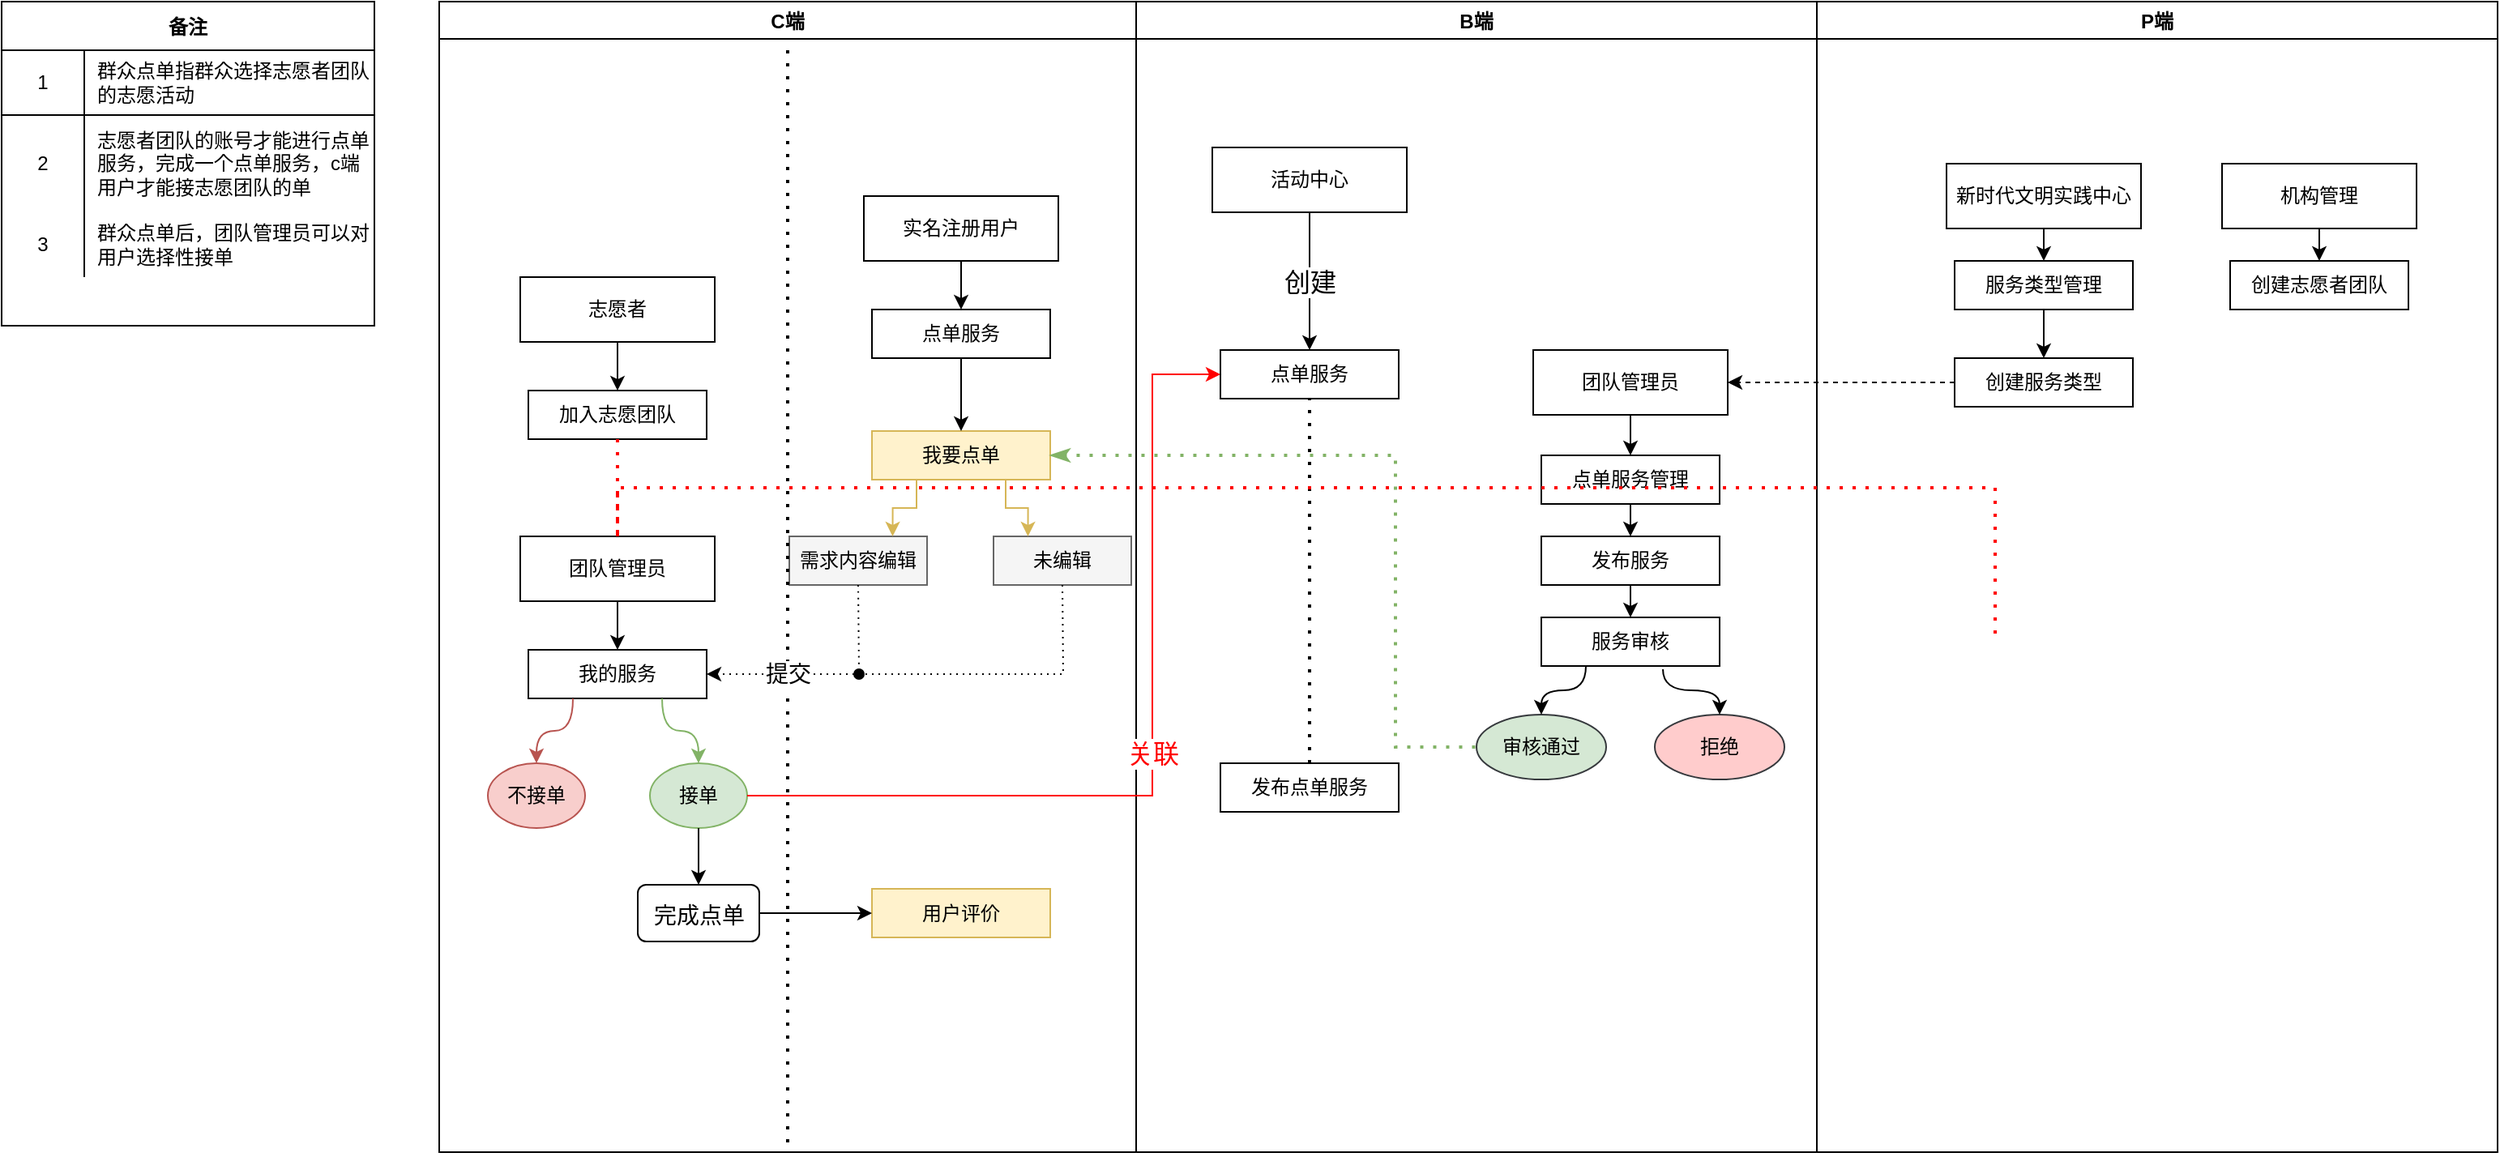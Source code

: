 <mxfile version="15.6.6" type="github">
  <diagram id="AXBYRpy8WyjKm1C0F52a" name="第 1 页">
    <mxGraphModel dx="1422" dy="761" grid="1" gridSize="10" guides="1" tooltips="1" connect="1" arrows="1" fold="1" page="1" pageScale="1" pageWidth="827" pageHeight="1169" math="0" shadow="0">
      <root>
        <mxCell id="0" />
        <mxCell id="1" parent="0" />
        <mxCell id="PWN6N76G5UAPGbaR_pDu-1" value="备注" style="shape=table;startSize=30;container=1;collapsible=0;childLayout=tableLayout;fixedRows=1;rowLines=0;fontStyle=1;align=center;pointerEvents=1;fillColor=default;strokeColor=default;fontColor=default;" parent="1" vertex="1">
          <mxGeometry x="20" y="40" width="230" height="200" as="geometry" />
        </mxCell>
        <mxCell id="PWN6N76G5UAPGbaR_pDu-2" value="" style="shape=partialRectangle;html=1;whiteSpace=wrap;collapsible=0;dropTarget=0;pointerEvents=1;fillColor=none;top=0;left=0;bottom=1;right=0;points=[[0,0.5],[1,0.5]];portConstraint=eastwest;" parent="PWN6N76G5UAPGbaR_pDu-1" vertex="1">
          <mxGeometry y="30" width="230" height="40" as="geometry" />
        </mxCell>
        <mxCell id="PWN6N76G5UAPGbaR_pDu-3" value="1" style="shape=partialRectangle;html=1;whiteSpace=wrap;connectable=0;fillColor=none;top=0;left=0;bottom=0;right=0;overflow=hidden;pointerEvents=1;" parent="PWN6N76G5UAPGbaR_pDu-2" vertex="1">
          <mxGeometry width="51" height="40" as="geometry">
            <mxRectangle width="51" height="40" as="alternateBounds" />
          </mxGeometry>
        </mxCell>
        <mxCell id="PWN6N76G5UAPGbaR_pDu-4" value="&lt;span&gt;群众点单指群众选择志愿者团队的志愿活动&lt;/span&gt;" style="shape=partialRectangle;html=1;whiteSpace=wrap;connectable=0;fillColor=none;top=0;left=0;bottom=0;right=0;align=left;spacingLeft=6;overflow=hidden;pointerEvents=1;strokeColor=default;fontColor=default;" parent="PWN6N76G5UAPGbaR_pDu-2" vertex="1">
          <mxGeometry x="51" width="179" height="40" as="geometry">
            <mxRectangle width="179" height="40" as="alternateBounds" />
          </mxGeometry>
        </mxCell>
        <mxCell id="PWN6N76G5UAPGbaR_pDu-5" value="" style="shape=partialRectangle;html=1;whiteSpace=wrap;collapsible=0;dropTarget=0;pointerEvents=1;fillColor=none;top=0;left=0;bottom=0;right=0;points=[[0,0.5],[1,0.5]];portConstraint=eastwest;" parent="PWN6N76G5UAPGbaR_pDu-1" vertex="1">
          <mxGeometry y="70" width="230" height="60" as="geometry" />
        </mxCell>
        <mxCell id="PWN6N76G5UAPGbaR_pDu-6" value="2" style="shape=partialRectangle;html=1;whiteSpace=wrap;connectable=0;fillColor=none;top=0;left=0;bottom=0;right=0;overflow=hidden;pointerEvents=1;" parent="PWN6N76G5UAPGbaR_pDu-5" vertex="1">
          <mxGeometry width="51" height="60" as="geometry">
            <mxRectangle width="51" height="60" as="alternateBounds" />
          </mxGeometry>
        </mxCell>
        <mxCell id="PWN6N76G5UAPGbaR_pDu-7" value="&lt;span&gt;志愿者团队的账号才能进行点单服务，完成一个点单服务，c端用户才能接志愿团队的单&lt;/span&gt;" style="shape=partialRectangle;html=1;whiteSpace=wrap;connectable=0;fillColor=none;top=0;left=0;bottom=0;right=0;align=left;spacingLeft=6;overflow=hidden;pointerEvents=1;strokeColor=default;fontColor=default;" parent="PWN6N76G5UAPGbaR_pDu-5" vertex="1">
          <mxGeometry x="51" width="179" height="60" as="geometry">
            <mxRectangle width="179" height="60" as="alternateBounds" />
          </mxGeometry>
        </mxCell>
        <mxCell id="PWN6N76G5UAPGbaR_pDu-8" value="" style="shape=partialRectangle;html=1;whiteSpace=wrap;collapsible=0;dropTarget=0;pointerEvents=1;fillColor=none;top=0;left=0;bottom=0;right=0;points=[[0,0.5],[1,0.5]];portConstraint=eastwest;" parent="PWN6N76G5UAPGbaR_pDu-1" vertex="1">
          <mxGeometry y="130" width="230" height="40" as="geometry" />
        </mxCell>
        <mxCell id="PWN6N76G5UAPGbaR_pDu-9" value="3" style="shape=partialRectangle;html=1;whiteSpace=wrap;connectable=0;fillColor=none;top=0;left=0;bottom=0;right=0;overflow=hidden;pointerEvents=1;" parent="PWN6N76G5UAPGbaR_pDu-8" vertex="1">
          <mxGeometry width="51" height="40" as="geometry">
            <mxRectangle width="51" height="40" as="alternateBounds" />
          </mxGeometry>
        </mxCell>
        <mxCell id="PWN6N76G5UAPGbaR_pDu-10" value="群众点单后，团队管理员可以对用户选择性接单" style="shape=partialRectangle;html=1;whiteSpace=wrap;connectable=0;fillColor=none;top=0;left=0;bottom=0;right=0;align=left;spacingLeft=6;overflow=hidden;pointerEvents=1;strokeColor=default;fontColor=default;" parent="PWN6N76G5UAPGbaR_pDu-8" vertex="1">
          <mxGeometry x="51" width="179" height="40" as="geometry">
            <mxRectangle width="179" height="40" as="alternateBounds" />
          </mxGeometry>
        </mxCell>
        <mxCell id="PWN6N76G5UAPGbaR_pDu-15" value="C端" style="swimlane;fontColor=default;strokeColor=default;fillColor=default;" parent="1" vertex="1">
          <mxGeometry x="290" y="40" width="430" height="710" as="geometry" />
        </mxCell>
        <mxCell id="PWN6N76G5UAPGbaR_pDu-30" value="我要点单" style="rounded=0;whiteSpace=wrap;html=1;strokeColor=#d6b656;fillColor=#fff2cc;fontColor=default;" parent="PWN6N76G5UAPGbaR_pDu-15" vertex="1">
          <mxGeometry x="267" y="265" width="110" height="30" as="geometry" />
        </mxCell>
        <mxCell id="PWN6N76G5UAPGbaR_pDu-31" value="实名注册用户" style="rounded=0;whiteSpace=wrap;html=1;fontColor=default;strokeColor=default;fillColor=default;" parent="PWN6N76G5UAPGbaR_pDu-15" vertex="1">
          <mxGeometry x="262" y="120" width="120" height="40" as="geometry" />
        </mxCell>
        <mxCell id="PWN6N76G5UAPGbaR_pDu-47" value="点单服务" style="rounded=0;whiteSpace=wrap;html=1;fontColor=default;strokeColor=default;fillColor=default;" parent="PWN6N76G5UAPGbaR_pDu-15" vertex="1">
          <mxGeometry x="267" y="190" width="110" height="30" as="geometry" />
        </mxCell>
        <mxCell id="PWN6N76G5UAPGbaR_pDu-48" value="" style="endArrow=classic;html=1;rounded=0;labelBackgroundColor=default;fontColor=default;strokeColor=default;fillColor=default;curved=1;exitX=0.5;exitY=1;exitDx=0;exitDy=0;entryX=0.5;entryY=0;entryDx=0;entryDy=0;" parent="PWN6N76G5UAPGbaR_pDu-15" source="PWN6N76G5UAPGbaR_pDu-31" target="PWN6N76G5UAPGbaR_pDu-47" edge="1">
          <mxGeometry width="50" height="50" relative="1" as="geometry">
            <mxPoint x="552" y="340" as="sourcePoint" />
            <mxPoint x="602" y="290" as="targetPoint" />
          </mxGeometry>
        </mxCell>
        <mxCell id="PWN6N76G5UAPGbaR_pDu-50" value="需求内容编辑" style="rounded=0;whiteSpace=wrap;html=1;fontColor=default;strokeColor=#666666;fillColor=#f5f5f5;" parent="PWN6N76G5UAPGbaR_pDu-15" vertex="1">
          <mxGeometry x="216" y="330" width="85" height="30" as="geometry" />
        </mxCell>
        <mxCell id="PWN6N76G5UAPGbaR_pDu-51" value="" style="endArrow=classic;html=1;rounded=0;labelBackgroundColor=default;fontColor=default;strokeColor=default;fillColor=default;curved=1;exitX=0.5;exitY=1;exitDx=0;exitDy=0;entryX=0.5;entryY=0;entryDx=0;entryDy=0;" parent="PWN6N76G5UAPGbaR_pDu-15" source="PWN6N76G5UAPGbaR_pDu-47" target="PWN6N76G5UAPGbaR_pDu-30" edge="1">
          <mxGeometry width="50" height="50" relative="1" as="geometry">
            <mxPoint x="552" y="340" as="sourcePoint" />
            <mxPoint x="602" y="290" as="targetPoint" />
          </mxGeometry>
        </mxCell>
        <mxCell id="PWN6N76G5UAPGbaR_pDu-52" value="未编辑" style="rounded=0;whiteSpace=wrap;html=1;fontColor=default;strokeColor=#666666;fillColor=#f5f5f5;" parent="PWN6N76G5UAPGbaR_pDu-15" vertex="1">
          <mxGeometry x="342" y="330" width="85" height="30" as="geometry" />
        </mxCell>
        <mxCell id="PWN6N76G5UAPGbaR_pDu-53" value="" style="endArrow=classic;html=1;rounded=0;labelBackgroundColor=default;fontColor=default;strokeColor=#d6b656;fillColor=#fff2cc;exitX=0.25;exitY=1;exitDx=0;exitDy=0;entryX=0.75;entryY=0;entryDx=0;entryDy=0;edgeStyle=orthogonalEdgeStyle;" parent="PWN6N76G5UAPGbaR_pDu-15" source="PWN6N76G5UAPGbaR_pDu-30" target="PWN6N76G5UAPGbaR_pDu-50" edge="1">
          <mxGeometry width="50" height="50" relative="1" as="geometry">
            <mxPoint x="552" y="340" as="sourcePoint" />
            <mxPoint x="602" y="290" as="targetPoint" />
          </mxGeometry>
        </mxCell>
        <mxCell id="PWN6N76G5UAPGbaR_pDu-54" value="" style="endArrow=classic;html=1;rounded=0;labelBackgroundColor=default;fontColor=default;strokeColor=#d6b656;fillColor=#fff2cc;exitX=0.75;exitY=1;exitDx=0;exitDy=0;entryX=0.25;entryY=0;entryDx=0;entryDy=0;edgeStyle=orthogonalEdgeStyle;" parent="PWN6N76G5UAPGbaR_pDu-15" source="PWN6N76G5UAPGbaR_pDu-30" target="PWN6N76G5UAPGbaR_pDu-52" edge="1">
          <mxGeometry width="50" height="50" relative="1" as="geometry">
            <mxPoint x="552" y="340" as="sourcePoint" />
            <mxPoint x="602" y="290" as="targetPoint" />
          </mxGeometry>
        </mxCell>
        <mxCell id="PWN6N76G5UAPGbaR_pDu-69" value="团队管理员" style="rounded=0;whiteSpace=wrap;html=1;fillColor=default;strokeColor=default;fontColor=default;" parent="PWN6N76G5UAPGbaR_pDu-15" vertex="1">
          <mxGeometry x="50" y="330" width="120" height="40" as="geometry" />
        </mxCell>
        <mxCell id="PWN6N76G5UAPGbaR_pDu-70" value="我的服务" style="rounded=0;whiteSpace=wrap;html=1;fontColor=default;strokeColor=default;fillColor=default;" parent="PWN6N76G5UAPGbaR_pDu-15" vertex="1">
          <mxGeometry x="55" y="400" width="110" height="30" as="geometry" />
        </mxCell>
        <mxCell id="PWN6N76G5UAPGbaR_pDu-75" value="" style="endArrow=classic;dashed=1;html=1;dashPattern=1 3;strokeWidth=1;rounded=0;labelBackgroundColor=default;fontSize=14;fontColor=default;fillColor=default;elbow=vertical;exitX=0.5;exitY=1;exitDx=0;exitDy=0;strokeColor=default;startArrow=none;startFill=0;endFill=1;entryX=1;entryY=0.5;entryDx=0;entryDy=0;" parent="PWN6N76G5UAPGbaR_pDu-15" source="PWN6N76G5UAPGbaR_pDu-52" target="PWN6N76G5UAPGbaR_pDu-70" edge="1">
          <mxGeometry width="50" height="50" relative="1" as="geometry">
            <mxPoint x="540" y="340" as="sourcePoint" />
            <mxPoint x="110" y="430" as="targetPoint" />
            <Array as="points">
              <mxPoint x="385" y="415" />
              <mxPoint x="250" y="415" />
            </Array>
          </mxGeometry>
        </mxCell>
        <mxCell id="PWN6N76G5UAPGbaR_pDu-78" value="接单" style="ellipse;whiteSpace=wrap;html=1;strokeColor=#82b366;fillColor=#d5e8d4;fontColor=default;" parent="PWN6N76G5UAPGbaR_pDu-15" vertex="1">
          <mxGeometry x="130" y="470" width="60" height="40" as="geometry" />
        </mxCell>
        <mxCell id="PWN6N76G5UAPGbaR_pDu-79" value="不接单" style="ellipse;whiteSpace=wrap;html=1;strokeColor=#b85450;fillColor=#f8cecc;fontColor=default;" parent="PWN6N76G5UAPGbaR_pDu-15" vertex="1">
          <mxGeometry x="30" y="470" width="60" height="40" as="geometry" />
        </mxCell>
        <mxCell id="PWN6N76G5UAPGbaR_pDu-83" value="" style="endArrow=classic;html=1;rounded=0;labelBackgroundColor=default;fontSize=16;fontColor=default;strokeColor=default;strokeWidth=1;fillColor=default;elbow=vertical;exitX=0.5;exitY=1;exitDx=0;exitDy=0;entryX=0.5;entryY=0;entryDx=0;entryDy=0;" parent="PWN6N76G5UAPGbaR_pDu-15" source="PWN6N76G5UAPGbaR_pDu-69" target="PWN6N76G5UAPGbaR_pDu-70" edge="1">
          <mxGeometry width="50" height="50" relative="1" as="geometry">
            <mxPoint x="540" y="410" as="sourcePoint" />
            <mxPoint x="590" y="360" as="targetPoint" />
          </mxGeometry>
        </mxCell>
        <mxCell id="PWN6N76G5UAPGbaR_pDu-84" value="" style="endArrow=classic;html=1;rounded=0;labelBackgroundColor=default;fontSize=16;fontColor=default;strokeColor=#82b366;strokeWidth=1;fillColor=#d5e8d4;elbow=vertical;entryX=0.5;entryY=0;entryDx=0;entryDy=0;edgeStyle=orthogonalEdgeStyle;curved=1;exitX=0.75;exitY=1;exitDx=0;exitDy=0;" parent="PWN6N76G5UAPGbaR_pDu-15" source="PWN6N76G5UAPGbaR_pDu-70" target="PWN6N76G5UAPGbaR_pDu-78" edge="1">
          <mxGeometry width="50" height="50" relative="1" as="geometry">
            <mxPoint x="100" y="455" as="sourcePoint" />
            <mxPoint x="590" y="360" as="targetPoint" />
          </mxGeometry>
        </mxCell>
        <mxCell id="PWN6N76G5UAPGbaR_pDu-85" value="" style="endArrow=classic;html=1;rounded=0;labelBackgroundColor=default;fontSize=16;fontColor=default;strokeColor=#b85450;strokeWidth=1;fillColor=#f8cecc;elbow=vertical;exitX=0.25;exitY=1;exitDx=0;exitDy=0;edgeStyle=orthogonalEdgeStyle;curved=1;" parent="PWN6N76G5UAPGbaR_pDu-15" source="PWN6N76G5UAPGbaR_pDu-70" target="PWN6N76G5UAPGbaR_pDu-79" edge="1">
          <mxGeometry width="50" height="50" relative="1" as="geometry">
            <mxPoint x="540" y="410" as="sourcePoint" />
            <mxPoint x="590" y="360" as="targetPoint" />
          </mxGeometry>
        </mxCell>
        <mxCell id="PWN6N76G5UAPGbaR_pDu-102" value="&lt;font style=&quot;font-size: 14px&quot; color=&quot;#000000&quot;&gt;完成点单&lt;/font&gt;" style="rounded=1;whiteSpace=wrap;html=1;labelBackgroundColor=default;fontSize=16;fontColor=#FF0000;strokeColor=default;fillColor=default;" parent="PWN6N76G5UAPGbaR_pDu-15" vertex="1">
          <mxGeometry x="122.5" y="545" width="75" height="35" as="geometry" />
        </mxCell>
        <mxCell id="PWN6N76G5UAPGbaR_pDu-103" value="" style="endArrow=classic;html=1;rounded=0;labelBackgroundColor=default;fontSize=14;fontColor=#000000;strokeColor=#000000;strokeWidth=1;fillColor=default;elbow=vertical;exitX=0.5;exitY=1;exitDx=0;exitDy=0;entryX=0.5;entryY=0;entryDx=0;entryDy=0;" parent="PWN6N76G5UAPGbaR_pDu-15" source="PWN6N76G5UAPGbaR_pDu-78" target="PWN6N76G5UAPGbaR_pDu-102" edge="1">
          <mxGeometry width="50" height="50" relative="1" as="geometry">
            <mxPoint x="330" y="540" as="sourcePoint" />
            <mxPoint x="380" y="490" as="targetPoint" />
          </mxGeometry>
        </mxCell>
        <mxCell id="PWN6N76G5UAPGbaR_pDu-108" value="用户评价" style="rounded=0;whiteSpace=wrap;html=1;strokeColor=#d6b656;fillColor=#fff2cc;fontColor=default;" parent="PWN6N76G5UAPGbaR_pDu-15" vertex="1">
          <mxGeometry x="267" y="547.5" width="110" height="30" as="geometry" />
        </mxCell>
        <mxCell id="PWN6N76G5UAPGbaR_pDu-109" value="" style="endArrow=classic;html=1;rounded=0;labelBackgroundColor=default;fontSize=14;fontColor=default;strokeColor=default;strokeWidth=1;fillColor=default;elbow=vertical;exitX=1;exitY=0.5;exitDx=0;exitDy=0;entryX=0;entryY=0.5;entryDx=0;entryDy=0;" parent="PWN6N76G5UAPGbaR_pDu-15" source="PWN6N76G5UAPGbaR_pDu-102" target="PWN6N76G5UAPGbaR_pDu-108" edge="1">
          <mxGeometry width="50" height="50" relative="1" as="geometry">
            <mxPoint x="440" y="440" as="sourcePoint" />
            <mxPoint x="490" y="390" as="targetPoint" />
          </mxGeometry>
        </mxCell>
        <mxCell id="PWN6N76G5UAPGbaR_pDu-111" value="志愿者" style="rounded=0;whiteSpace=wrap;html=1;fontColor=default;strokeColor=default;fillColor=default;" parent="PWN6N76G5UAPGbaR_pDu-15" vertex="1">
          <mxGeometry x="50" y="170" width="120" height="40" as="geometry" />
        </mxCell>
        <mxCell id="PWN6N76G5UAPGbaR_pDu-112" value="加入志愿团队" style="rounded=0;whiteSpace=wrap;html=1;fontColor=default;strokeColor=default;fillColor=default;" parent="PWN6N76G5UAPGbaR_pDu-15" vertex="1">
          <mxGeometry x="55" y="240" width="110" height="30" as="geometry" />
        </mxCell>
        <mxCell id="PWN6N76G5UAPGbaR_pDu-116" value="" style="endArrow=classic;html=1;rounded=0;labelBackgroundColor=default;fontSize=14;fontColor=default;strokeColor=default;strokeWidth=1;fillColor=default;elbow=vertical;exitX=0.5;exitY=1;exitDx=0;exitDy=0;entryX=0.5;entryY=0;entryDx=0;entryDy=0;" parent="PWN6N76G5UAPGbaR_pDu-15" source="PWN6N76G5UAPGbaR_pDu-111" target="PWN6N76G5UAPGbaR_pDu-112" edge="1">
          <mxGeometry width="50" height="50" relative="1" as="geometry">
            <mxPoint x="-65" y="480" as="sourcePoint" />
            <mxPoint x="-15" y="430" as="targetPoint" />
          </mxGeometry>
        </mxCell>
        <mxCell id="PWN6N76G5UAPGbaR_pDu-117" value="" style="endArrow=none;dashed=1;html=1;dashPattern=1 3;strokeWidth=2;rounded=0;labelBackgroundColor=default;fontSize=14;fontColor=default;fillColor=default;elbow=vertical;strokeColor=#FF0000;exitX=0.5;exitY=1;exitDx=0;exitDy=0;" parent="PWN6N76G5UAPGbaR_pDu-15" source="PWN6N76G5UAPGbaR_pDu-112" target="PWN6N76G5UAPGbaR_pDu-69" edge="1">
          <mxGeometry width="50" height="50" relative="1" as="geometry">
            <mxPoint x="110" y="300" as="sourcePoint" />
            <mxPoint x="180" y="290" as="targetPoint" />
          </mxGeometry>
        </mxCell>
        <mxCell id="PWN6N76G5UAPGbaR_pDu-16" value="B端" style="swimlane;fontColor=default;strokeColor=default;fillColor=default;" parent="1" vertex="1">
          <mxGeometry x="720" y="40" width="420" height="710" as="geometry" />
        </mxCell>
        <mxCell id="PWN6N76G5UAPGbaR_pDu-26" value="点单服务管理" style="rounded=0;whiteSpace=wrap;html=1;fontColor=default;strokeColor=default;fillColor=default;" parent="PWN6N76G5UAPGbaR_pDu-16" vertex="1">
          <mxGeometry x="250" y="280" width="110" height="30" as="geometry" />
        </mxCell>
        <mxCell id="PWN6N76G5UAPGbaR_pDu-28" value="" style="endArrow=classic;html=1;rounded=0;labelBackgroundColor=default;fontColor=default;strokeColor=default;exitX=0.5;exitY=1;exitDx=0;exitDy=0;fillColor=default;entryX=0.5;entryY=0;entryDx=0;entryDy=0;" parent="PWN6N76G5UAPGbaR_pDu-16" source="PWN6N76G5UAPGbaR_pDu-40" target="PWN6N76G5UAPGbaR_pDu-26" edge="1">
          <mxGeometry width="50" height="50" relative="1" as="geometry">
            <mxPoint x="305" y="260" as="sourcePoint" />
            <mxPoint x="160" y="410" as="targetPoint" />
          </mxGeometry>
        </mxCell>
        <mxCell id="PWN6N76G5UAPGbaR_pDu-34" value="发布服务" style="rounded=0;whiteSpace=wrap;html=1;fontColor=default;strokeColor=default;fillColor=default;" parent="PWN6N76G5UAPGbaR_pDu-16" vertex="1">
          <mxGeometry x="250" y="330" width="110" height="30" as="geometry" />
        </mxCell>
        <mxCell id="PWN6N76G5UAPGbaR_pDu-35" value="" style="endArrow=classic;html=1;rounded=0;labelBackgroundColor=default;fontColor=default;strokeColor=default;fillColor=default;exitX=0.5;exitY=1;exitDx=0;exitDy=0;entryX=0.5;entryY=0;entryDx=0;entryDy=0;" parent="PWN6N76G5UAPGbaR_pDu-16" source="PWN6N76G5UAPGbaR_pDu-26" target="PWN6N76G5UAPGbaR_pDu-34" edge="1">
          <mxGeometry width="50" height="50" relative="1" as="geometry">
            <mxPoint x="110" y="460" as="sourcePoint" />
            <mxPoint x="160" y="410" as="targetPoint" />
          </mxGeometry>
        </mxCell>
        <mxCell id="PWN6N76G5UAPGbaR_pDu-37" value="服务审核" style="rounded=0;whiteSpace=wrap;html=1;fontColor=default;strokeColor=default;fillColor=default;" parent="PWN6N76G5UAPGbaR_pDu-16" vertex="1">
          <mxGeometry x="250" y="380" width="110" height="30" as="geometry" />
        </mxCell>
        <mxCell id="PWN6N76G5UAPGbaR_pDu-39" value="" style="endArrow=classic;html=1;rounded=0;labelBackgroundColor=default;fontColor=default;strokeColor=default;fillColor=default;exitX=0.5;exitY=1;exitDx=0;exitDy=0;entryX=0.5;entryY=0;entryDx=0;entryDy=0;" parent="PWN6N76G5UAPGbaR_pDu-16" source="PWN6N76G5UAPGbaR_pDu-34" target="PWN6N76G5UAPGbaR_pDu-37" edge="1">
          <mxGeometry width="50" height="50" relative="1" as="geometry">
            <mxPoint x="110" y="460" as="sourcePoint" />
            <mxPoint x="160" y="410" as="targetPoint" />
          </mxGeometry>
        </mxCell>
        <mxCell id="PWN6N76G5UAPGbaR_pDu-40" value="团队管理员" style="rounded=0;whiteSpace=wrap;html=1;fontColor=default;strokeColor=default;fillColor=default;" parent="PWN6N76G5UAPGbaR_pDu-16" vertex="1">
          <mxGeometry x="245" y="215" width="120" height="40" as="geometry" />
        </mxCell>
        <mxCell id="PWN6N76G5UAPGbaR_pDu-41" value="审核通过" style="ellipse;whiteSpace=wrap;html=1;strokeColor=#36393d;fillColor=#D5E8D4;fontColor=default;" parent="PWN6N76G5UAPGbaR_pDu-16" vertex="1">
          <mxGeometry x="210" y="440" width="80" height="40" as="geometry" />
        </mxCell>
        <mxCell id="PWN6N76G5UAPGbaR_pDu-42" value="拒绝" style="ellipse;whiteSpace=wrap;html=1;strokeColor=#36393d;fillColor=#ffcccc;fontColor=default;" parent="PWN6N76G5UAPGbaR_pDu-16" vertex="1">
          <mxGeometry x="320" y="440" width="80" height="40" as="geometry" />
        </mxCell>
        <mxCell id="PWN6N76G5UAPGbaR_pDu-45" value="" style="endArrow=classic;html=1;rounded=0;labelBackgroundColor=default;fontColor=default;strokeColor=default;fillColor=default;exitX=0.25;exitY=1;exitDx=0;exitDy=0;entryX=0.5;entryY=0;entryDx=0;entryDy=0;edgeStyle=orthogonalEdgeStyle;curved=1;" parent="PWN6N76G5UAPGbaR_pDu-16" source="PWN6N76G5UAPGbaR_pDu-37" target="PWN6N76G5UAPGbaR_pDu-41" edge="1">
          <mxGeometry width="50" height="50" relative="1" as="geometry">
            <mxPoint x="110" y="520" as="sourcePoint" />
            <mxPoint x="160" y="470" as="targetPoint" />
          </mxGeometry>
        </mxCell>
        <mxCell id="PWN6N76G5UAPGbaR_pDu-46" value="" style="endArrow=classic;html=1;rounded=0;labelBackgroundColor=default;fontColor=default;strokeColor=default;fillColor=default;curved=1;exitX=0.682;exitY=1.067;exitDx=0;exitDy=0;exitPerimeter=0;entryX=0.5;entryY=0;entryDx=0;entryDy=0;edgeStyle=orthogonalEdgeStyle;" parent="PWN6N76G5UAPGbaR_pDu-16" source="PWN6N76G5UAPGbaR_pDu-37" target="PWN6N76G5UAPGbaR_pDu-42" edge="1">
          <mxGeometry width="50" height="50" relative="1" as="geometry">
            <mxPoint x="110" y="520" as="sourcePoint" />
            <mxPoint x="160" y="470" as="targetPoint" />
          </mxGeometry>
        </mxCell>
        <mxCell id="PWN6N76G5UAPGbaR_pDu-88" value="活动中心" style="rounded=0;whiteSpace=wrap;html=1;fontColor=default;strokeColor=default;fillColor=default;" parent="PWN6N76G5UAPGbaR_pDu-16" vertex="1">
          <mxGeometry x="47" y="90" width="120" height="40" as="geometry" />
        </mxCell>
        <mxCell id="PWN6N76G5UAPGbaR_pDu-91" value="点单服务" style="rounded=0;whiteSpace=wrap;html=1;fontColor=default;strokeColor=default;fillColor=default;" parent="PWN6N76G5UAPGbaR_pDu-16" vertex="1">
          <mxGeometry x="52" y="215" width="110" height="30" as="geometry" />
        </mxCell>
        <mxCell id="PWN6N76G5UAPGbaR_pDu-92" value="创建" style="endArrow=classic;html=1;rounded=0;labelBackgroundColor=default;fontSize=16;fontColor=default;strokeColor=default;strokeWidth=1;fillColor=default;elbow=vertical;exitX=0.5;exitY=1;exitDx=0;exitDy=0;entryX=0.5;entryY=0;entryDx=0;entryDy=0;" parent="PWN6N76G5UAPGbaR_pDu-16" source="PWN6N76G5UAPGbaR_pDu-88" target="PWN6N76G5UAPGbaR_pDu-91" edge="1">
          <mxGeometry width="50" height="50" relative="1" as="geometry">
            <mxPoint x="107" y="190" as="sourcePoint" />
            <mxPoint x="37" y="290" as="targetPoint" />
          </mxGeometry>
        </mxCell>
        <mxCell id="PWN6N76G5UAPGbaR_pDu-99" value="发布点单服务" style="rounded=0;whiteSpace=wrap;html=1;fontColor=default;strokeColor=default;fillColor=default;" parent="PWN6N76G5UAPGbaR_pDu-16" vertex="1">
          <mxGeometry x="52" y="470" width="110" height="30" as="geometry" />
        </mxCell>
        <mxCell id="PWN6N76G5UAPGbaR_pDu-17" value="P端" style="swimlane;fontColor=default;strokeColor=default;fillColor=default;startSize=23;" parent="1" vertex="1">
          <mxGeometry x="1140" y="40" width="420" height="710" as="geometry" />
        </mxCell>
        <mxCell id="PWN6N76G5UAPGbaR_pDu-18" value="新时代文明实践中心" style="rounded=0;whiteSpace=wrap;html=1;fontColor=default;strokeColor=default;fillColor=default;" parent="PWN6N76G5UAPGbaR_pDu-17" vertex="1">
          <mxGeometry x="80" y="100" width="120" height="40" as="geometry" />
        </mxCell>
        <mxCell id="PWN6N76G5UAPGbaR_pDu-20" value="服务类型管理" style="rounded=0;whiteSpace=wrap;html=1;fontColor=default;strokeColor=default;fillColor=default;" parent="PWN6N76G5UAPGbaR_pDu-17" vertex="1">
          <mxGeometry x="85" y="160" width="110" height="30" as="geometry" />
        </mxCell>
        <mxCell id="PWN6N76G5UAPGbaR_pDu-21" value="创建服务类型" style="rounded=0;whiteSpace=wrap;html=1;fontColor=default;strokeColor=default;fillColor=default;" parent="PWN6N76G5UAPGbaR_pDu-17" vertex="1">
          <mxGeometry x="85" y="220" width="110" height="30" as="geometry" />
        </mxCell>
        <mxCell id="PWN6N76G5UAPGbaR_pDu-23" value="" style="endArrow=classic;html=1;rounded=0;labelBackgroundColor=default;fontColor=default;strokeColor=default;exitX=0.5;exitY=1;exitDx=0;exitDy=0;entryX=0.5;entryY=0;entryDx=0;entryDy=0;fillColor=default;" parent="PWN6N76G5UAPGbaR_pDu-17" source="PWN6N76G5UAPGbaR_pDu-18" target="PWN6N76G5UAPGbaR_pDu-20" edge="1">
          <mxGeometry width="50" height="50" relative="1" as="geometry">
            <mxPoint x="-380" y="340" as="sourcePoint" />
            <mxPoint x="-330" y="290" as="targetPoint" />
          </mxGeometry>
        </mxCell>
        <mxCell id="PWN6N76G5UAPGbaR_pDu-24" value="" style="endArrow=classic;html=1;rounded=0;labelBackgroundColor=default;fontColor=default;strokeColor=default;exitX=0.5;exitY=1;exitDx=0;exitDy=0;entryX=0.5;entryY=0;entryDx=0;entryDy=0;fillColor=default;" parent="PWN6N76G5UAPGbaR_pDu-17" source="PWN6N76G5UAPGbaR_pDu-20" target="PWN6N76G5UAPGbaR_pDu-21" edge="1">
          <mxGeometry width="50" height="50" relative="1" as="geometry">
            <mxPoint x="-380" y="340" as="sourcePoint" />
            <mxPoint x="-330" y="290" as="targetPoint" />
          </mxGeometry>
        </mxCell>
        <mxCell id="PWN6N76G5UAPGbaR_pDu-118" value="机构管理" style="rounded=0;whiteSpace=wrap;html=1;fontColor=default;strokeColor=default;fillColor=default;" parent="PWN6N76G5UAPGbaR_pDu-17" vertex="1">
          <mxGeometry x="250" y="100" width="120" height="40" as="geometry" />
        </mxCell>
        <mxCell id="PWN6N76G5UAPGbaR_pDu-119" value="创建志愿者团队" style="rounded=0;whiteSpace=wrap;html=1;fontColor=default;strokeColor=default;fillColor=default;" parent="PWN6N76G5UAPGbaR_pDu-17" vertex="1">
          <mxGeometry x="255" y="160" width="110" height="30" as="geometry" />
        </mxCell>
        <mxCell id="PWN6N76G5UAPGbaR_pDu-120" value="" style="endArrow=classic;html=1;rounded=0;labelBackgroundColor=default;fontSize=14;fontColor=default;strokeColor=default;strokeWidth=1;fillColor=default;elbow=vertical;exitX=0.5;exitY=1;exitDx=0;exitDy=0;entryX=0.5;entryY=0;entryDx=0;entryDy=0;" parent="PWN6N76G5UAPGbaR_pDu-17" source="PWN6N76G5UAPGbaR_pDu-118" target="PWN6N76G5UAPGbaR_pDu-119" edge="1">
          <mxGeometry width="50" height="50" relative="1" as="geometry">
            <mxPoint x="170" y="360" as="sourcePoint" />
            <mxPoint x="220" y="310" as="targetPoint" />
          </mxGeometry>
        </mxCell>
        <mxCell id="PWN6N76G5UAPGbaR_pDu-60" value="" style="endArrow=classic;html=1;rounded=0;labelBackgroundColor=default;fontSize=14;fontColor=default;strokeColor=default;fillColor=default;elbow=vertical;exitX=0;exitY=0.5;exitDx=0;exitDy=0;entryX=1;entryY=0.5;entryDx=0;entryDy=0;dashed=1;" parent="1" source="PWN6N76G5UAPGbaR_pDu-21" target="PWN6N76G5UAPGbaR_pDu-40" edge="1">
          <mxGeometry width="50" height="50" relative="1" as="geometry">
            <mxPoint x="830" y="430" as="sourcePoint" />
            <mxPoint x="880" y="380" as="targetPoint" />
          </mxGeometry>
        </mxCell>
        <mxCell id="PWN6N76G5UAPGbaR_pDu-61" value="" style="endArrow=none;dashed=1;html=1;dashPattern=1 3;strokeWidth=2;rounded=0;labelBackgroundColor=default;fontSize=14;fontColor=default;fillColor=#d5e8d4;elbow=vertical;exitX=1;exitY=0.5;exitDx=0;exitDy=0;strokeColor=#82b366;entryX=0;entryY=0.5;entryDx=0;entryDy=0;startArrow=classicThin;startFill=1;" parent="1" source="PWN6N76G5UAPGbaR_pDu-30" target="PWN6N76G5UAPGbaR_pDu-41" edge="1">
          <mxGeometry width="50" height="50" relative="1" as="geometry">
            <mxPoint x="830" y="380" as="sourcePoint" />
            <mxPoint x="880" y="330" as="targetPoint" />
            <Array as="points">
              <mxPoint x="880" y="320" />
              <mxPoint x="880" y="500" />
            </Array>
          </mxGeometry>
        </mxCell>
        <mxCell id="PWN6N76G5UAPGbaR_pDu-86" value="" style="endArrow=oval;dashed=1;html=1;dashPattern=1 3;strokeWidth=1;rounded=0;labelBackgroundColor=default;fontSize=16;fontColor=default;fillColor=default;curved=1;elbow=vertical;strokeColor=default;endFill=1;exitX=0.5;exitY=1;exitDx=0;exitDy=0;" parent="1" source="PWN6N76G5UAPGbaR_pDu-50" edge="1">
          <mxGeometry width="50" height="50" relative="1" as="geometry">
            <mxPoint x="582" y="410" as="sourcePoint" />
            <mxPoint x="549" y="455" as="targetPoint" />
          </mxGeometry>
        </mxCell>
        <mxCell id="PWN6N76G5UAPGbaR_pDu-96" value="" style="endArrow=none;dashed=1;html=1;dashPattern=1 3;strokeWidth=2;rounded=0;labelBackgroundColor=default;fontSize=16;fontColor=default;fillColor=default;elbow=vertical;entryX=0.5;entryY=1;entryDx=0;entryDy=0;strokeColor=default;" parent="1" target="PWN6N76G5UAPGbaR_pDu-91" edge="1">
          <mxGeometry width="50" height="50" relative="1" as="geometry">
            <mxPoint x="827" y="510" as="sourcePoint" />
            <mxPoint x="760" y="330" as="targetPoint" />
          </mxGeometry>
        </mxCell>
        <mxCell id="PWN6N76G5UAPGbaR_pDu-101" value="&lt;font color=&quot;#ff0000&quot;&gt;关联&lt;/font&gt;" style="endArrow=classic;html=1;rounded=0;labelBackgroundColor=default;fontSize=16;fontColor=default;strokeColor=#FF0000;strokeWidth=1;fillColor=default;elbow=vertical;exitX=1;exitY=0.5;exitDx=0;exitDy=0;entryX=0;entryY=0.5;entryDx=0;entryDy=0;" parent="1" source="PWN6N76G5UAPGbaR_pDu-78" target="PWN6N76G5UAPGbaR_pDu-91" edge="1">
          <mxGeometry width="50" height="50" relative="1" as="geometry">
            <mxPoint x="870" y="380" as="sourcePoint" />
            <mxPoint x="920" y="330" as="targetPoint" />
            <Array as="points">
              <mxPoint x="730" y="530" />
              <mxPoint x="730" y="270" />
            </Array>
          </mxGeometry>
        </mxCell>
        <mxCell id="PWN6N76G5UAPGbaR_pDu-105" value="" style="endArrow=none;dashed=1;html=1;dashPattern=1 3;strokeWidth=2;rounded=0;labelBackgroundColor=default;fontSize=14;fontColor=default;fillColor=default;elbow=vertical;strokeColor=default;entryX=0.5;entryY=1;entryDx=0;entryDy=0;" parent="1" target="PWN6N76G5UAPGbaR_pDu-15" edge="1">
          <mxGeometry width="50" height="50" relative="1" as="geometry">
            <mxPoint x="505" y="70" as="sourcePoint" />
            <mxPoint x="780" y="330" as="targetPoint" />
          </mxGeometry>
        </mxCell>
        <mxCell id="PWN6N76G5UAPGbaR_pDu-106" value="提交" style="edgeLabel;html=1;align=center;verticalAlign=middle;resizable=0;points=[];fontSize=14;fontColor=default;" parent="PWN6N76G5UAPGbaR_pDu-105" vertex="1" connectable="0">
          <mxGeometry x="0.132" relative="1" as="geometry">
            <mxPoint as="offset" />
          </mxGeometry>
        </mxCell>
        <mxCell id="PWN6N76G5UAPGbaR_pDu-121" value="" style="endArrow=none;dashed=1;html=1;dashPattern=1 3;strokeWidth=2;rounded=0;labelBackgroundColor=default;fontSize=14;fontColor=default;fillColor=default;elbow=vertical;strokeColor=#FF0000;" parent="1" edge="1">
          <mxGeometry width="50" height="50" relative="1" as="geometry">
            <mxPoint x="1250" y="430" as="sourcePoint" />
            <mxPoint x="400" y="370" as="targetPoint" />
            <Array as="points">
              <mxPoint x="1250" y="340" />
              <mxPoint x="400" y="340" />
            </Array>
          </mxGeometry>
        </mxCell>
      </root>
    </mxGraphModel>
  </diagram>
</mxfile>
